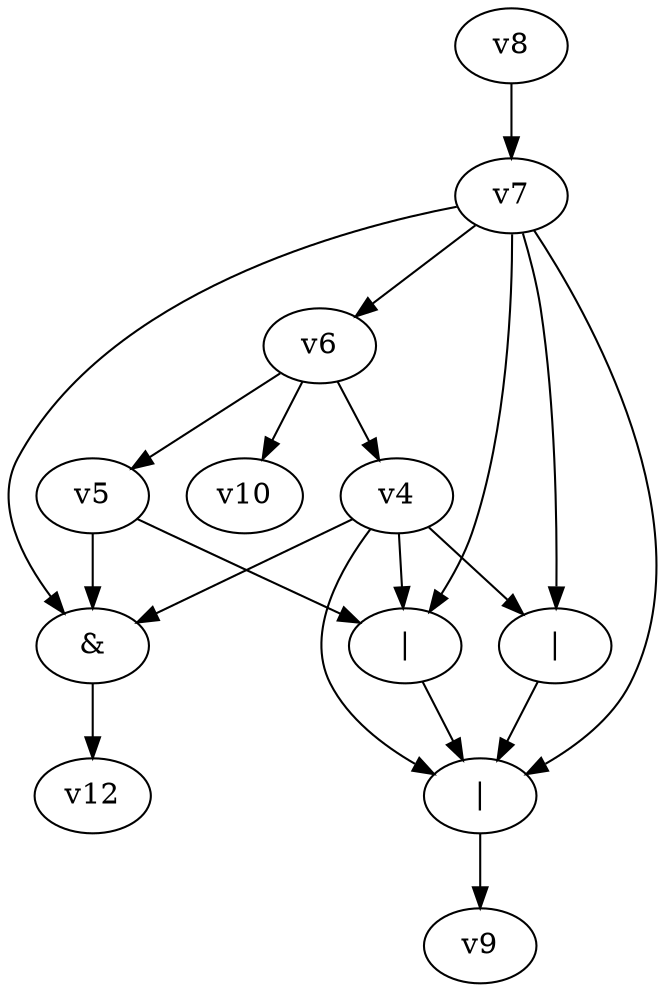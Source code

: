 digraph G { 
v0 [label="|"]; 
v1 [label="|"]; 
v2 [label="|"]; 
v11 [label="&"]; 
v0 -> v9;
v1 -> v0;
v2 -> v0;
v4 -> v0;
v4 -> v1;
v4 -> v2;
v4 -> v11 -> v12;
v5 -> v1;
v5 -> v11;
v6 -> v4;
v6 -> v5;
v6 -> v10;
v7 -> v0;
v7 -> v1;
v7 -> v2;
v7 -> v6;
v7 -> v11;
v8 -> v7;
}